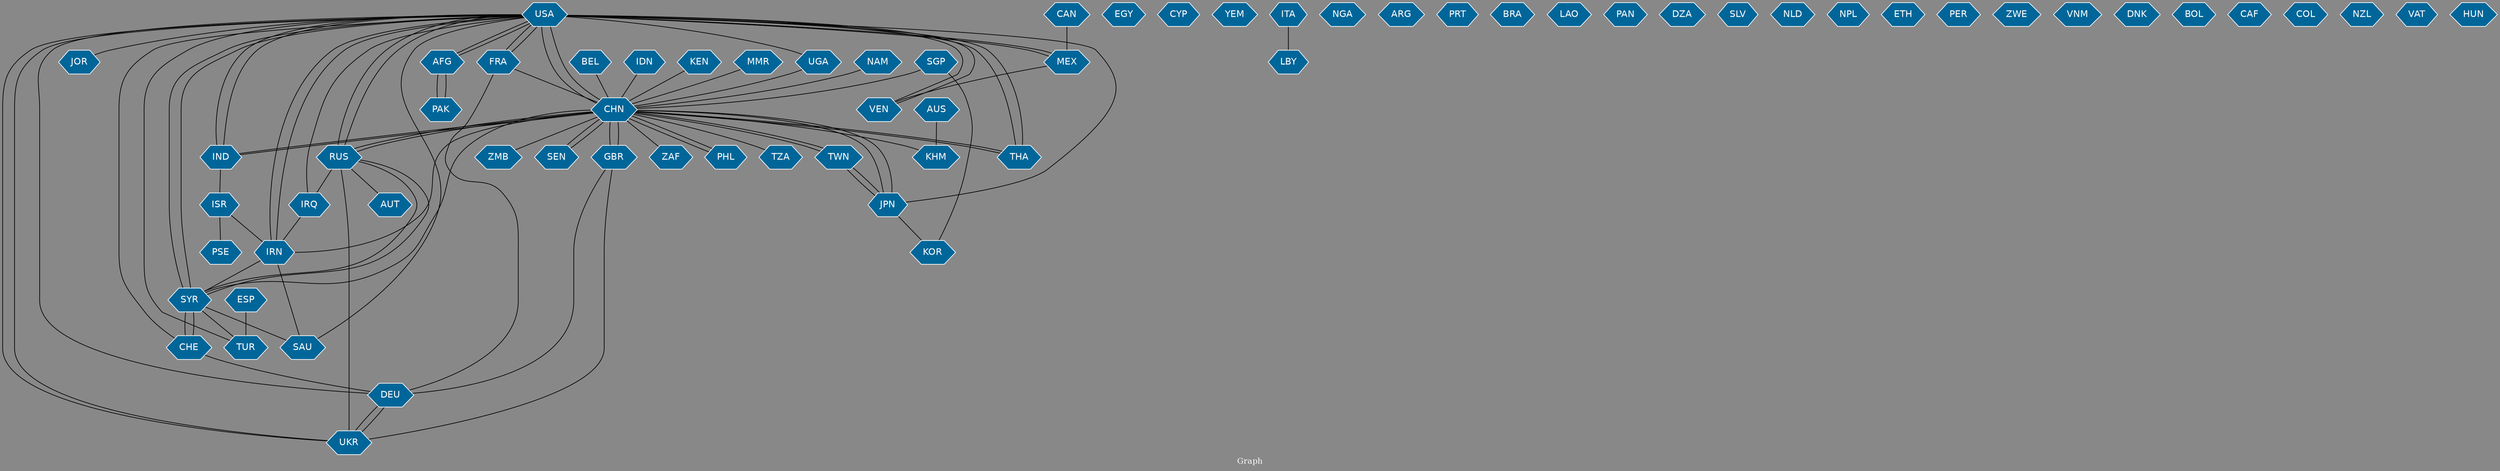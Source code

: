 // Countries together in item graph
graph {
	graph [bgcolor="#888888" fontcolor=white fontsize=12 label="Graph" outputorder=edgesfirst overlap=prism]
	node [color=white fillcolor="#006699" fontcolor=white fontname=Helvetica shape=hexagon style=filled]
	edge [arrowhead=open color=black fontcolor=white fontname=Courier fontsize=12]
		USA [label=USA]
		FRA [label=FRA]
		EGY [label=EGY]
		CHN [label=CHN]
		JPN [label=JPN]
		VEN [label=VEN]
		RUS [label=RUS]
		UKR [label=UKR]
		ZAF [label=ZAF]
		PHL [label=PHL]
		IRN [label=IRN]
		CYP [label=CYP]
		SYR [label=SYR]
		YEM [label=YEM]
		TZA [label=TZA]
		CAN [label=CAN]
		ITA [label=ITA]
		AFG [label=AFG]
		NGA [label=NGA]
		AUS [label=AUS]
		THA [label=THA]
		MEX [label=MEX]
		ARG [label=ARG]
		TUR [label=TUR]
		IRQ [label=IRQ]
		ZMB [label=ZMB]
		MMR [label=MMR]
		NAM [label=NAM]
		CHE [label=CHE]
		DEU [label=DEU]
		GBR [label=GBR]
		KOR [label=KOR]
		PRT [label=PRT]
		SGP [label=SGP]
		BRA [label=BRA]
		PAK [label=PAK]
		IND [label=IND]
		LAO [label=LAO]
		PAN [label=PAN]
		AUT [label=AUT]
		KHM [label=KHM]
		BEL [label=BEL]
		DZA [label=DZA]
		SLV [label=SLV]
		NLD [label=NLD]
		IDN [label=IDN]
		NPL [label=NPL]
		ETH [label=ETH]
		PSE [label=PSE]
		UGA [label=UGA]
		PER [label=PER]
		ESP [label=ESP]
		ZWE [label=ZWE]
		ISR [label=ISR]
		KEN [label=KEN]
		VNM [label=VNM]
		SEN [label=SEN]
		TWN [label=TWN]
		DNK [label=DNK]
		SAU [label=SAU]
		LBY [label=LBY]
		BOL [label=BOL]
		CAF [label=CAF]
		COL [label=COL]
		NZL [label=NZL]
		VAT [label=VAT]
		JOR [label=JOR]
		HUN [label=HUN]
			CHN -- TZA [weight=1]
			SYR -- TUR [weight=1]
			VEN -- USA [weight=1]
			USA -- THA [weight=1]
			MEX -- VEN [weight=1]
			THA -- USA [weight=1]
			CHE -- SYR [weight=1]
			TWN -- JPN [weight=3]
			CHN -- THA [weight=1]
			SEN -- CHN [weight=2]
			AFG -- USA [weight=1]
			CHE -- USA [weight=1]
			ISR -- IRN [weight=1]
			IND -- CHN [weight=1]
			CHN -- ZAF [weight=1]
			JPN -- CHN [weight=10]
			JPN -- TWN [weight=2]
			USA -- UKR [weight=1]
			USA -- IRN [weight=2]
			RUS -- AUT [weight=1]
			AUS -- KHM [weight=1]
			TWN -- CHN [weight=3]
			USA -- AFG [weight=2]
			CHN -- SEN [weight=1]
			IRQ -- IRN [weight=1]
			CHN -- USA [weight=14]
			ESP -- TUR [weight=1]
			CHN -- GBR [weight=1]
			GBR -- CHN [weight=4]
			RUS -- SYR [weight=1]
			IND -- USA [weight=1]
			CHN -- IND [weight=1]
			CHN -- TWN [weight=1]
			USA -- SYR [weight=2]
			GBR -- DEU [weight=1]
			KEN -- CHN [weight=1]
			USA -- TUR [weight=1]
			CHN -- JPN [weight=11]
			CHE -- DEU [weight=1]
			UKR -- USA [weight=2]
			USA -- RUS [weight=2]
			SYR -- RUS [weight=1]
			BEL -- CHN [weight=2]
			IRN -- SYR [weight=1]
			SYR -- SAU [weight=1]
			CHN -- ZMB [weight=1]
			PAK -- AFG [weight=1]
			IND -- ISR [weight=1]
			FRA -- USA [weight=3]
			DEU -- FRA [weight=1]
			ISR -- PSE [weight=1]
			CHN -- KHM [weight=2]
			DEU -- UKR [weight=2]
			SGP -- CHN [weight=1]
			IRN -- CHN [weight=1]
			MEX -- USA [weight=1]
			USA -- JPN [weight=2]
			USA -- MEX [weight=1]
			THA -- CHN [weight=3]
			CHN -- PHL [weight=3]
			PHL -- CHN [weight=3]
			RUS -- UKR [weight=2]
			USA -- FRA [weight=3]
			IRN -- USA [weight=3]
			IDN -- CHN [weight=1]
			IRN -- SAU [weight=1]
			SYR -- CHE [weight=2]
			USA -- DEU [weight=1]
			SGP -- KOR [weight=1]
			SYR -- USA [weight=1]
			UKR -- DEU [weight=1]
			USA -- UGA [weight=1]
			ITA -- LBY [weight=1]
			NAM -- CHN [weight=1]
			IRQ -- USA [weight=1]
			RUS -- IRQ [weight=1]
			JPN -- KOR [weight=1]
			USA -- SAU [weight=1]
			USA -- IND [weight=2]
			GBR -- UKR [weight=1]
			CHN -- RUS [weight=3]
			RUS -- USA [weight=1]
			CAN -- MEX [weight=1]
			UGA -- CHN [weight=1]
			USA -- VEN [weight=3]
			FRA -- CHN [weight=1]
			USA -- CHN [weight=19]
			CHN -- SYR [weight=1]
			USA -- JOR [weight=1]
			RUS -- CHN [weight=1]
			AFG -- PAK [weight=1]
			MMR -- CHN [weight=2]
}